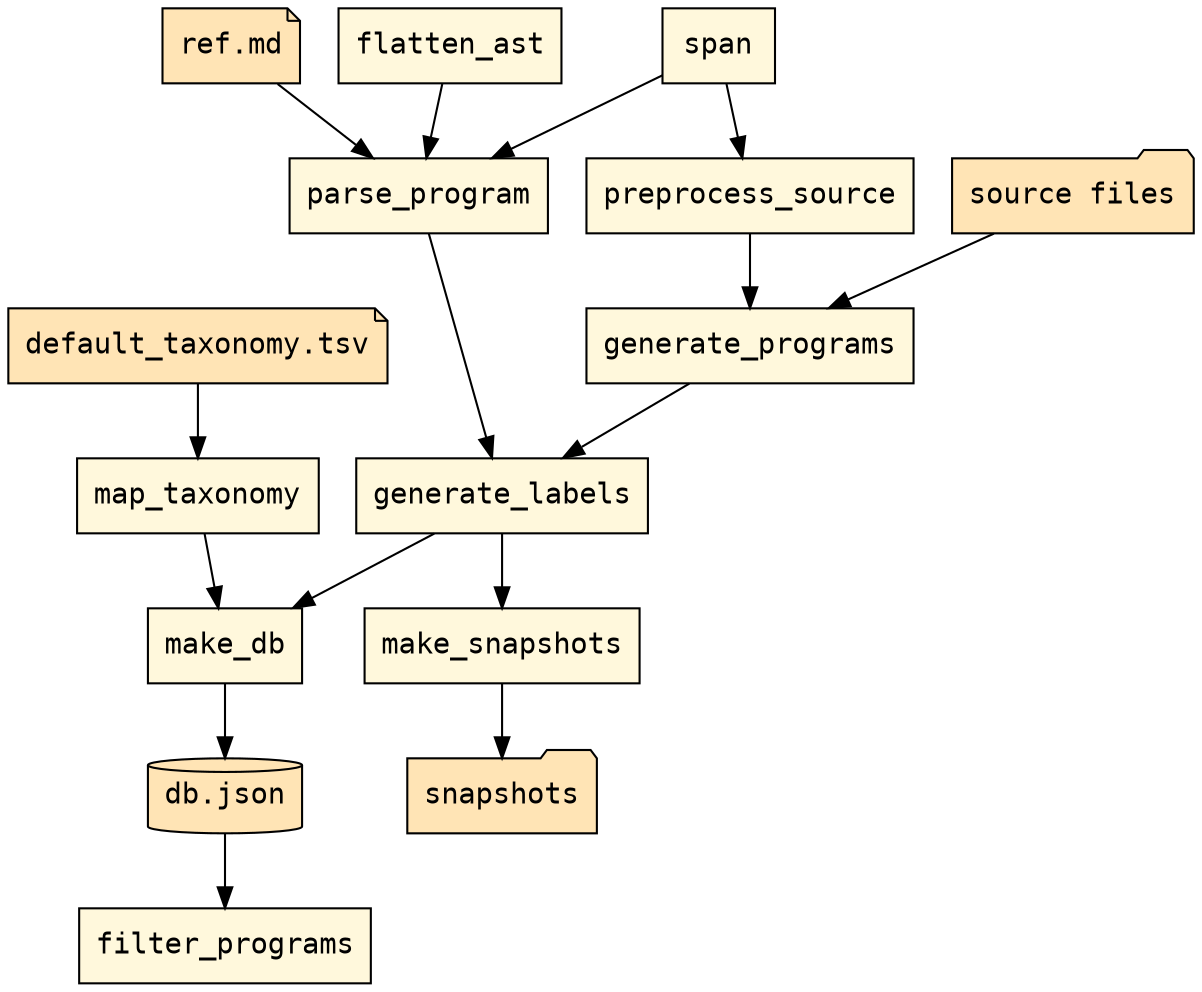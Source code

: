 digraph G {
node [shape=box fontname=Courier style=filled fillcolor=cornsilk]
"db.json" [shape=cylinder fillcolor=moccasin]
"ref.md" [shape=note fillcolor=moccasin]
"default_taxonomy.tsv" [shape=note fillcolor=moccasin]
"source files" [shape=folder fillcolor=moccasin]
"snapshots" [shape=folder fillcolor=moccasin]
make_db -> "db.json"
"db.json" -> filter_programs
"ref.md" -> parse_program
"source files" -> generate_programs
"default_taxonomy.tsv" -> map_taxonomy
make_snapshots -> "snapshots"
span -> preprocess_source
generate_programs -> generate_labels
parse_program -> generate_labels
generate_labels -> make_db
map_taxonomy -> make_db
flatten_ast -> parse_program
span -> parse_program
generate_labels -> make_snapshots
preprocess_source -> generate_programs
}
